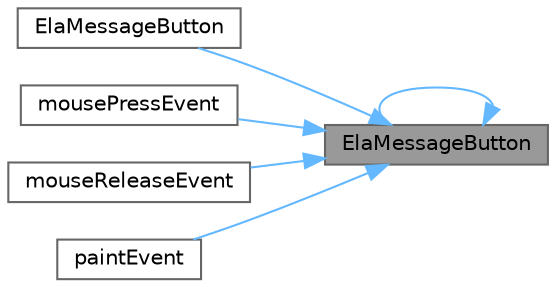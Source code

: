 digraph "ElaMessageButton"
{
 // LATEX_PDF_SIZE
  bgcolor="transparent";
  edge [fontname=Helvetica,fontsize=10,labelfontname=Helvetica,labelfontsize=10];
  node [fontname=Helvetica,fontsize=10,shape=box,height=0.2,width=0.4];
  rankdir="RL";
  Node1 [id="Node000001",label="ElaMessageButton",height=0.2,width=0.4,color="gray40", fillcolor="grey60", style="filled", fontcolor="black",tooltip="构造函数，初始化消息按钮"];
  Node1 -> Node2 [id="edge1_Node000001_Node000002",dir="back",color="steelblue1",style="solid",tooltip=" "];
  Node2 [id="Node000002",label="ElaMessageButton",height=0.2,width=0.4,color="grey40", fillcolor="white", style="filled",URL="$class_ela_message_button.html#a53c58626b174bb63ac8f398c7f999ae0",tooltip="构造函数，初始化带文本的消息按钮"];
  Node1 -> Node1 [id="edge2_Node000001_Node000001",dir="back",color="steelblue1",style="solid",tooltip=" "];
  Node1 -> Node3 [id="edge3_Node000001_Node000003",dir="back",color="steelblue1",style="solid",tooltip=" "];
  Node3 [id="Node000003",label="mousePressEvent",height=0.2,width=0.4,color="grey40", fillcolor="white", style="filled",URL="$class_ela_message_button.html#a7523c71b2bf60975302287ec8923f80e",tooltip="鼠标按下事件处理"];
  Node1 -> Node4 [id="edge4_Node000001_Node000004",dir="back",color="steelblue1",style="solid",tooltip=" "];
  Node4 [id="Node000004",label="mouseReleaseEvent",height=0.2,width=0.4,color="grey40", fillcolor="white", style="filled",URL="$class_ela_message_button.html#a2de3e1806dc8e5d659fc1f35545a5b87",tooltip="鼠标释放事件处理"];
  Node1 -> Node5 [id="edge5_Node000001_Node000005",dir="back",color="steelblue1",style="solid",tooltip=" "];
  Node5 [id="Node000005",label="paintEvent",height=0.2,width=0.4,color="grey40", fillcolor="white", style="filled",URL="$class_ela_message_button.html#aa71936647c7e332ab07cbec003a8c9a2",tooltip="绘制事件，绘制按钮外观"];
}
